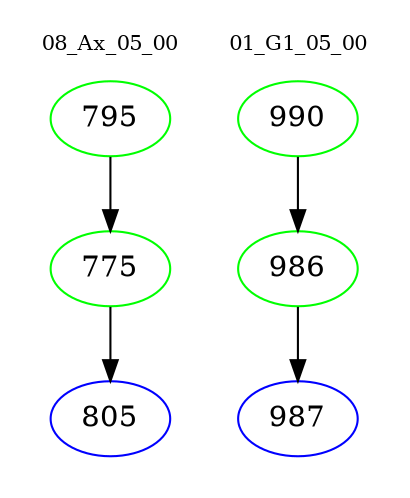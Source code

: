 digraph{
subgraph cluster_0 {
color = white
label = "08_Ax_05_00";
fontsize=10;
T0_795 [label="795", color="green"]
T0_795 -> T0_775 [color="black"]
T0_775 [label="775", color="green"]
T0_775 -> T0_805 [color="black"]
T0_805 [label="805", color="blue"]
}
subgraph cluster_1 {
color = white
label = "01_G1_05_00";
fontsize=10;
T1_990 [label="990", color="green"]
T1_990 -> T1_986 [color="black"]
T1_986 [label="986", color="green"]
T1_986 -> T1_987 [color="black"]
T1_987 [label="987", color="blue"]
}
}
